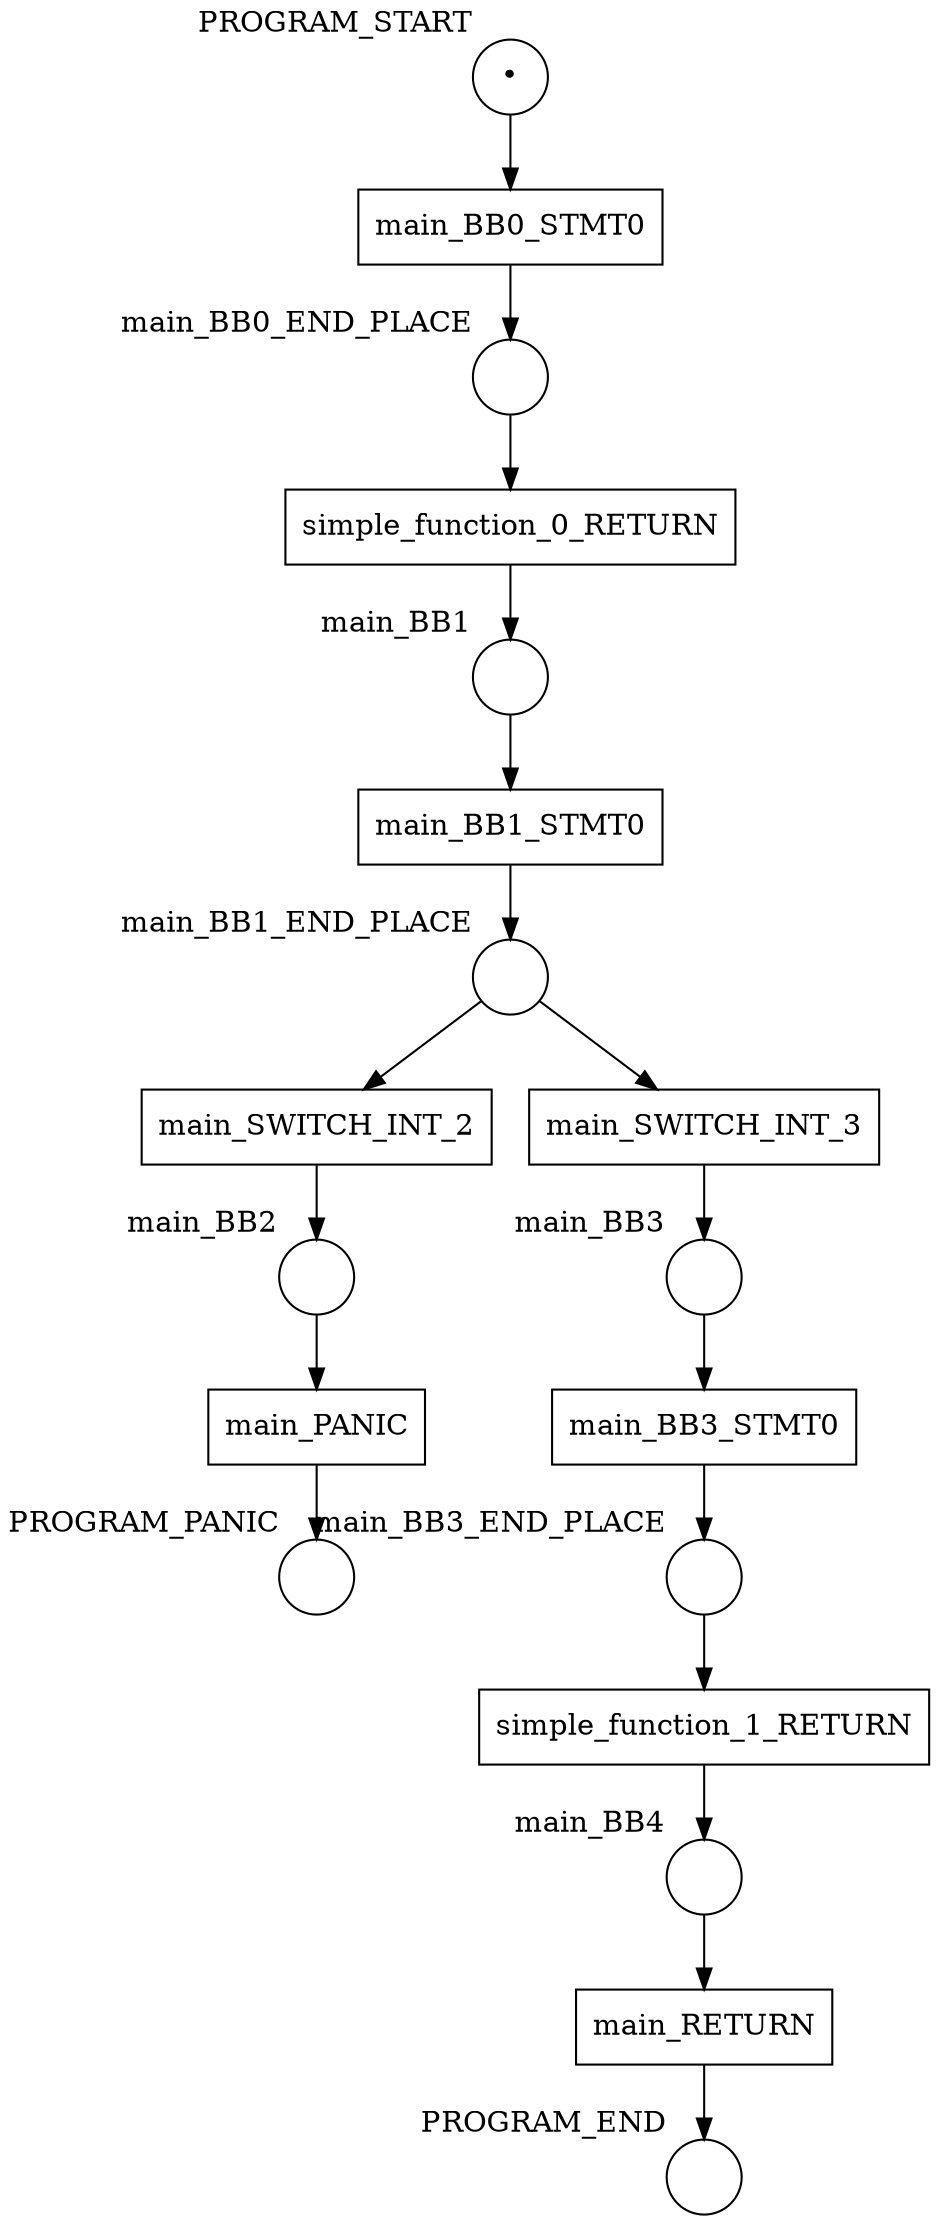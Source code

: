 digraph petrinet {
    PROGRAM_END [shape="circle" xlabel="PROGRAM_END" label=""];
    PROGRAM_PANIC [shape="circle" xlabel="PROGRAM_PANIC" label=""];
    PROGRAM_START [shape="circle" xlabel="PROGRAM_START" label="•"];
    main_BB0_END_PLACE [shape="circle" xlabel="main_BB0_END_PLACE" label=""];
    main_BB1 [shape="circle" xlabel="main_BB1" label=""];
    main_BB1_END_PLACE [shape="circle" xlabel="main_BB1_END_PLACE" label=""];
    main_BB2 [shape="circle" xlabel="main_BB2" label=""];
    main_BB3 [shape="circle" xlabel="main_BB3" label=""];
    main_BB3_END_PLACE [shape="circle" xlabel="main_BB3_END_PLACE" label=""];
    main_BB4 [shape="circle" xlabel="main_BB4" label=""];
    main_BB0_STMT0 [shape="box" xlabel="" label="main_BB0_STMT0"];
    main_BB1_STMT0 [shape="box" xlabel="" label="main_BB1_STMT0"];
    main_BB3_STMT0 [shape="box" xlabel="" label="main_BB3_STMT0"];
    main_PANIC [shape="box" xlabel="" label="main_PANIC"];
    main_RETURN [shape="box" xlabel="" label="main_RETURN"];
    main_SWITCH_INT_2 [shape="box" xlabel="" label="main_SWITCH_INT_2"];
    main_SWITCH_INT_3 [shape="box" xlabel="" label="main_SWITCH_INT_3"];
    simple_function_0_RETURN [shape="box" xlabel="" label="simple_function_0_RETURN"];
    simple_function_1_RETURN [shape="box" xlabel="" label="simple_function_1_RETURN"];
    PROGRAM_START -> main_BB0_STMT0;
    main_BB0_END_PLACE -> simple_function_0_RETURN;
    main_BB1 -> main_BB1_STMT0;
    main_BB1_END_PLACE -> main_SWITCH_INT_2;
    main_BB1_END_PLACE -> main_SWITCH_INT_3;
    main_BB2 -> main_PANIC;
    main_BB3 -> main_BB3_STMT0;
    main_BB3_END_PLACE -> simple_function_1_RETURN;
    main_BB4 -> main_RETURN;
    main_BB0_STMT0 -> main_BB0_END_PLACE;
    main_BB1_STMT0 -> main_BB1_END_PLACE;
    main_BB3_STMT0 -> main_BB3_END_PLACE;
    main_PANIC -> PROGRAM_PANIC;
    main_RETURN -> PROGRAM_END;
    main_SWITCH_INT_2 -> main_BB2;
    main_SWITCH_INT_3 -> main_BB3;
    simple_function_0_RETURN -> main_BB1;
    simple_function_1_RETURN -> main_BB4;
}

